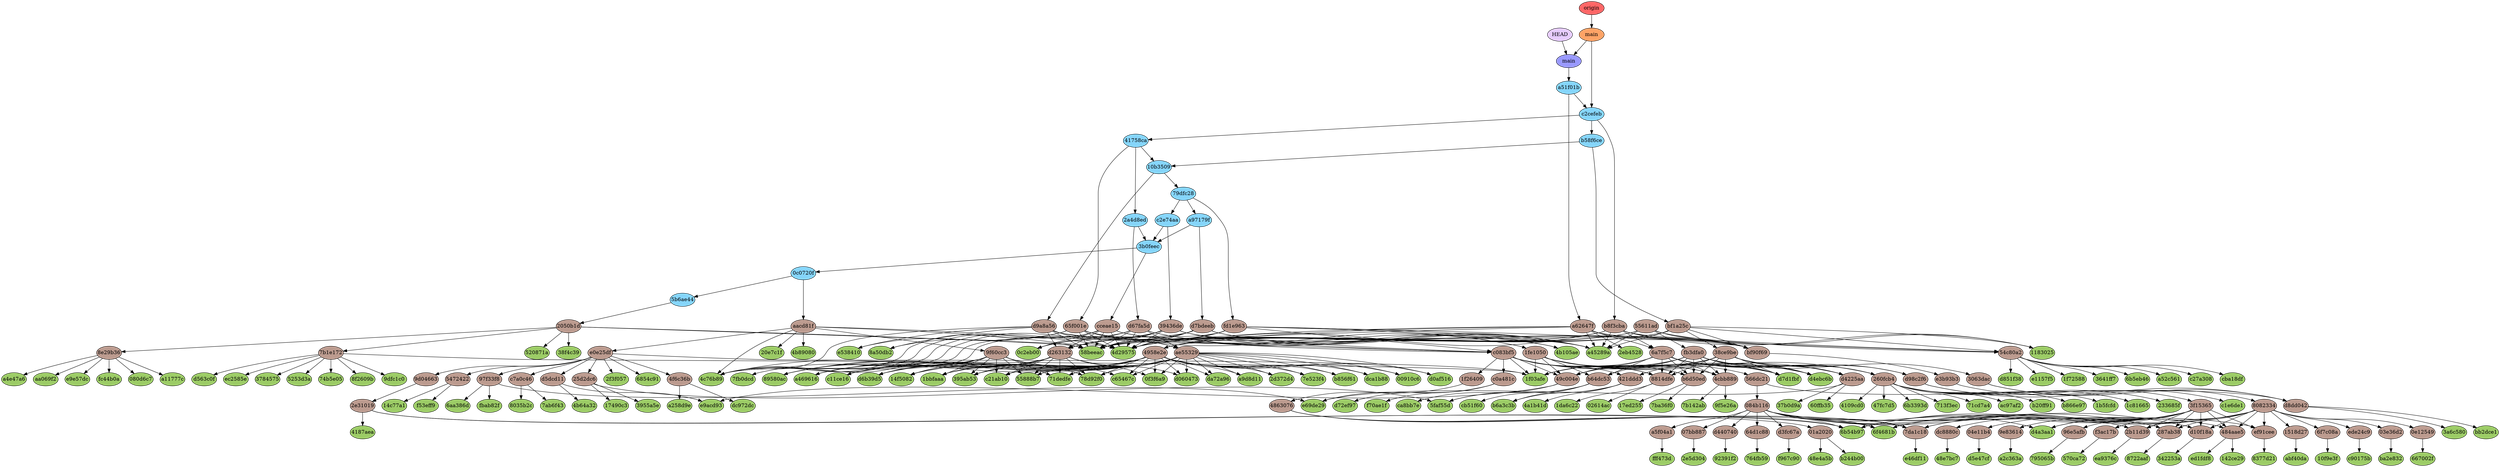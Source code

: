 digraph auto {
	graph [bgcolor=transparent]
	node [fixedsize=true style=filled width=0.95]
	"00910c6115f74d39a8fb7a924c91138035846bd0" [label="00910c6" fillcolor="#9ccc66"]
	"02614acdd1454509854e2456b578bfa3773e67d9" [label="02614ac" fillcolor="#9ccc66"]
	"080d6c77ac21bb2ef88a6992b2b73ad93daaca92" [label="080d6c7" fillcolor="#9ccc66"]
	"0c2eb0046aea459683d7b0792d86d0751c09d13b" [label="0c2eb00" fillcolor="#9ccc66"]
	"0f3f6a924be5cc5fd68ba02f32693663abeba1b4" [label="0f3f6a9" fillcolor="#9ccc66"]
	"10f9e3fac41d4bd0851ccebf08200a6952787e4e" [label="10f9e3f" fillcolor="#9ccc66"]
	"11830256bbacb02ad3425794d1e8015ba0e44225" [label=1183025 fillcolor="#9ccc66"]
	"142ce2909a31122bdf3094545f956928afecad7c" [label="142ce29" fillcolor="#9ccc66"]
	"14c77a1e553c938da107b46a2a82cab30dd4b78d" [label="14c77a1" fillcolor="#9ccc66"]
	"14f508207bb7a7a3e5a04a858d338a184e1dd2ae" [label="14f5082" fillcolor="#9ccc66"]
	"17490c32a8f12ac436f414966790bdb1f0850c4c" [label="17490c3" fillcolor="#9ccc66"]
	"17ed2550b8b8cc7f10c15e9f5b9a433933044f9d" [label="17ed255" fillcolor="#9ccc66"]
	"1b5fcfd1a50b02706e1ca48185a54cce84a28a6b" [label="1b5fcfd" fillcolor="#9ccc66"]
	"1bbfaaa731a395f61e650c1b7eeab8c99f2afa73" [label="1bbfaaa" fillcolor="#9ccc66"]
	"1c816654556d7c67584f3938238e7fe0c6cdfe6f" [label="1c81665" fillcolor="#9ccc66"]
	"1da6c2244141dd24969b7c6b8316a1e3f44b7cad" [label="1da6c22" fillcolor="#9ccc66"]
	"1f03afeece5ac28064fa3c73a29215037465f789" [label="1f03afe" fillcolor="#9ccc66"]
	"1f725883589d6663c5252a76f9fcd660880a1a3d" [label="1f72588" fillcolor="#9ccc66"]
	"20e7c1f3e7ca4458f93e87e555b2122ea8eacf8f" [label="20e7c1f" fillcolor="#9ccc66"]
	"233685f0e0cb0f6b64a30c4a1ebd75ce92741eb5" [label="233685f" fillcolor="#9ccc66"]
	"2d372d469389d71548eaf8cbc1be1214ed034933" [label="2d372d4" fillcolor="#9ccc66"]
	"2e5d304eba2d97a2f317b49f4a90a4e199efd994" [label="2e5d304" fillcolor="#9ccc66"]
	"2eb45283d4fc3cdc818a8e875c10be60baff717b" [label="2eb4528" fillcolor="#9ccc66"]
	"2f3f057067fa4beace47e654b5ccd88e90a8cedd" [label="2f3f057" fillcolor="#9ccc66"]
	"342253a7798c94616363a9d908c8312f64eda7ce" [label="342253a" fillcolor="#9ccc66"]
	"3641ff741a6003f42e2c94a353053a531d4f36af" [label="3641ff7" fillcolor="#9ccc66"]
	"37845757234ccb68531c10cf7a2ffc589c47e342" [label=3784575 fillcolor="#9ccc66"]
	"37b0d9a0f99a2784fe7fe3904b49595ddb8ffaa1" [label="37b0d9a" fillcolor="#9ccc66"]
	"38f4c395cc72e3a7d91c2c677b6e074108fbbc6d" [label="38f4c39" fillcolor="#9ccc66"]
	"3955a5e94bf550b0d141cfa83bb10f32f2a05e15" [label="3955a5e" fillcolor="#9ccc66"]
	"395ab53da108c5c898e4cc29d62717b774fa7c2d" [label="395ab53" fillcolor="#9ccc66"]
	"3a6c580cfe795027c2b80930cd330bfc4d086474" [label="3a6c580" fillcolor="#9ccc66"]
	"4109cd015566cc9037776ad3625ef754f62bca55" [label="4109cd0" fillcolor="#9ccc66"]
	"4187aea9974416545decb47ede007d440694396a" [label="4187aea" fillcolor="#9ccc66"]
	"47fc7d5c6cbf932548c1ea81ec43a6faf4b34012" [label="47fc7d5" fillcolor="#9ccc66"]
	"48e4a5b90330280db587e98d27d3c68a7bc470e8" [label="48e4a5b" fillcolor="#9ccc66"]
	"48e7bc77334957535db98c046939740fad34ed6d" [label="48e7bc7" fillcolor="#9ccc66"]
	"4a1b41d5f423acac410771b4d24d27f957468559" [label="4a1b41d" fillcolor="#9ccc66"]
	"4b105aeeee3c7b1898c668854cfa428372da8a0e" [label="4b105ae" fillcolor="#9ccc66"]
	"4b64a32063d15ee5a83be574a355d20cd20eb295" [label="4b64a32" fillcolor="#9ccc66"]
	"4b890809b58e24e3912700fa05cd67a99f303c38" [label="4b89080" fillcolor="#9ccc66"]
	"4c76b89afa73eb085a1f10d8238406445f000bf6" [label="4c76b89" fillcolor="#9ccc66"]
	"4d29575de80483b005c29bfcac5061cd2f45313e" [label="4d29575" fillcolor="#9ccc66"]
	"520871a0ab11d2c98b4876ce8b8949aed9897334" [label="520871a" fillcolor="#9ccc66"]
	"5253d3ad9e6be6690549cb255f5952337b02401d" [label="5253d3a" fillcolor="#9ccc66"]
	"55888b79edc6bb53efbe2dbd4a14e7daa57da6ac" [label="55888b7" fillcolor="#9ccc66"]
	"570ca72f65eae3c8594cf4a9e3400f619d7c6288" [label="570ca72" fillcolor="#9ccc66"]
	"58beeaccd87e230076cab531b8f418f40b6d1aeb" [label="58beeac" fillcolor="#9ccc66"]
	"5faf55d9e049404ae6b66b7a7c413a3ee81e4817" [label="5faf55d" fillcolor="#9ccc66"]
	"60ffb3558fa9a806d28a51a5aba11df9485a42e2" [label="60ffb35" fillcolor="#9ccc66"]
	"667002fab8f73f02c772c5cdade4e4eb713f3067" [label="667002f" fillcolor="#9ccc66"]
	"6854c9144841b0374819628152c8f9fcdc3f4740" [label="6854c91" fillcolor="#9ccc66"]
	"6aa386dbe33f7d725896b7eb80b2a2c65afe4a8a" [label="6aa386d" fillcolor="#9ccc66"]
	"6b3393dd1e74cea32d5347186f613c0445d3f6a6" [label="6b3393d" fillcolor="#9ccc66"]
	"6b54b971f60722a20143c528851a8fcbe7b9ae5d" [label="6b54b97" fillcolor="#9ccc66"]
	"6b5eb461c0226e10dfb7f2202ea63a0de4415d40" [label="6b5eb46" fillcolor="#9ccc66"]
	"6f4681b930275f49fab50b018c17de3dfe84df6c" [label="6f4681b" fillcolor="#9ccc66"]
	"713f3ec4eae1cdddcae035061e99051d94f0df22" [label="713f3ec" fillcolor="#9ccc66"]
	"71cd7a4fc2117320e1efdc669decfb800f8a66cb" [label="71cd7a4" fillcolor="#9ccc66"]
	"71dedfea3361c603e50ad25c14fa36752a4d2dc6" [label="71dedfe" fillcolor="#9ccc66"]
	"74b5e053450a48a6bdb4d71aad648e7af821975c" [label="74b5e05" fillcolor="#9ccc66"]
	"764fb59e74c293ece15a4f67a861c3faefaba66b" [label="764fb59" fillcolor="#9ccc66"]
	"78d92f0c611ce65d0aa48f1be65872722f04c7cf" [label="78d92f0" fillcolor="#9ccc66"]
	"795065bb47fd05fb9cd6a23dab2edd2d27a883e9" [label="795065b" fillcolor="#9ccc66"]
	"7ab6f4305c93057e91b6b282c556e937927ab4b1" [label="7ab6f43" fillcolor="#9ccc66"]
	"7b142ab1da61174152545fcea2056a998b51e78e" [label="7b142ab" fillcolor="#9ccc66"]
	"7ba36f0120b2eec655dd1af878a32d2a61c104fe" [label="7ba36f0" fillcolor="#9ccc66"]
	"7e523f418bfbec9e82c00c35dbefca3bfa6cd5c3" [label="7e523f4" fillcolor="#9ccc66"]
	"7fb0dcd4ee413650cbfe60f45ddcc34e9496aaa5" [label="7fb0dcd" fillcolor="#9ccc66"]
	"8035b2ceccc14c37d8cf298cc8337705a08e57de" [label="8035b2c" fillcolor="#9ccc66"]
	"8377d21e5c72125f9f60d73d81a2a7a9ced0a3ce" [label="8377d21" fillcolor="#9ccc66"]
	"8722aaff9bae7aaa9bdaa6a3092f0f6c809664e1" [label="8722aaf" fillcolor="#9ccc66"]
	"89580ac215fb91fedc9846bbcfb77934e3304db9" [label="89580ac" fillcolor="#9ccc66"]
	"8a50db2c83a438366c6b922440ff65beb9828770" [label="8a50db2" fillcolor="#9ccc66"]
	"8f2609b7b3e0e3897ab3bcaad13caf6876e48699" [label="8f2609b" fillcolor="#9ccc66"]
	"92391f2251c0c99bb0a4d93885263ed003a0ed74" [label="92391f2" fillcolor="#9ccc66"]
	"9dfc1c058cebbef8b891c5062be6f31033d7d186" [label="9dfc1c0" fillcolor="#9ccc66"]
	"9f5e26ad9686cb46a48e5f1d5c08b37b0320dcb2" [label="9f5e26a" fillcolor="#9ccc66"]
	a11777cc471a4344702741ab1c8a588998b1311a [label=a11777c fillcolor="#9ccc66"]
	a258d9e4a25817394a16287bc4bc97ed50ab62c2 [label=a258d9e fillcolor="#9ccc66"]
	a2c363a65dc3ba041544fd4020f8775be4f42221 [label=a2c363a fillcolor="#9ccc66"]
	a45289a080931390783bd904c9974f41d61f8464 [label=a45289a fillcolor="#9ccc66"]
	a4696165f6b7aa55f5e491153d77b0e532b1e51c [label=a469616 fillcolor="#9ccc66"]
	a4e47a6545bc15971f8f63fba70e4013df88a664 [label=a4e47a6 fillcolor="#9ccc66"]
	a52c561f1f6e1b500d599df25030e4386d2f0078 [label=a52c561 fillcolor="#9ccc66"]
	a9d8d11842310fe232a8a3bb95b393892418ef9e [label=a9d8d11 fillcolor="#9ccc66"]
	aa069f27cbd9d53394428171c3989fd03db73c76 [label=aa069f2 fillcolor="#9ccc66"]
	abf40da9a01536915e935bf884035456193987eb [label=abf40da fillcolor="#9ccc66"]
	ac97af2c85c148dd7f0274c775eb16426c5f7af1 [label=ac97af2 fillcolor="#9ccc66"]
	b20ff9144d5e4a0adc2eb3d1e772865a8bbb0880 [label=b20ff91 fillcolor="#9ccc66"]
	b244b00e295901e8fe78dffe98a967faa824a10a [label=b244b00 fillcolor="#9ccc66"]
	b6a3c3b8df7359e4a6765651fe33efcda06f9858 [label=b6a3c3b fillcolor="#9ccc66"]
	b856f6197b6b164d405a4ba2f824092dc5abf048 [label=b856f61 fillcolor="#9ccc66"]
	b866e97e77bdc4c1c185e940e40c951fce91abb6 [label=b866e97 fillcolor="#9ccc66"]
	ba2e832a5564a91c561bba6e791543c5042ebdbe [label=ba2e832 fillcolor="#9ccc66"]
	bb2dce1fb9de1963cb705a9b375ada15158de49a [label=bb2dce1 fillcolor="#9ccc66"]
	c11ce16991ae82241764e84e7f95b24c4275a7cb [label=c11ce16 fillcolor="#9ccc66"]
	c1e6de122e3bb7311512354c60573300034e9b0d [label=c1e6de1 fillcolor="#9ccc66"]
	c21ab10db32f20368e3eaa6cd770e2100c9bec62 [label=c21ab10 fillcolor="#9ccc66"]
	c27a308dcf57fb48976f03ebb9699c5f9c58f876 [label=c27a308 fillcolor="#9ccc66"]
	c65467cc182648d9708f55fdb5e45d0ea9f226ec [label=c65467c fillcolor="#9ccc66"]
	c90175bca6c2ce107c80af1316284a64d9b9d984 [label=c90175b fillcolor="#9ccc66"]
	ca8bb7eca858cbc11ed687fd942ede4da77c1bae [label=ca8bb7e fillcolor="#9ccc66"]
	cb51f601b6c03610a9de13d9a4155a9f854d5fbd [label=cb51f60 fillcolor="#9ccc66"]
	cba18dfaa10c1f7959b0cb0ba86a58d352ec7a93 [label=cba18df fillcolor="#9ccc66"]
	d060473facf57c828f316fee757b49071b2bcc9f [label=d060473 fillcolor="#9ccc66"]
	d0af516e11945c201d55751f0949e4d549c8feec [label=d0af516 fillcolor="#9ccc66"]
	d4a3aa1ca8ac8e5a63c6a15251753a3ee0fa1b45 [label=d4a3aa1 fillcolor="#9ccc66"]
	d4ebc6ba0763ecd66841f53083795cfd071f8d72 [label=d4ebc6b fillcolor="#9ccc66"]
	d563c0fb10ba0e42724b21286eb546ee4e5734fc [label=d563c0f fillcolor="#9ccc66"]
	d5e47cf523c74cabc8a5e4e02ee85ead10992f4c [label=d5e47cf fillcolor="#9ccc66"]
	d6b39d5186413be64d1e4db7c235b039aa5db0a1 [label=d6b39d5 fillcolor="#9ccc66"]
	d72ef973236790e15fdfec1f09bfa9ce4dfc483c [label=d72ef97 fillcolor="#9ccc66"]
	d7d1fbf8e36b0d5057dc25f079be9407cd931270 [label=d7d1fbf fillcolor="#9ccc66"]
	d851f38348b83c98e0fbbf3487131e21700fdbc7 [label=d851f38 fillcolor="#9ccc66"]
	da72a96e61cdc185f0e4310b5b389aafe702596f [label=da72a96 fillcolor="#9ccc66"]
	dc972dc1155b27cbe4d61c75ef7da4ce38fc8ab8 [label=dc972dc fillcolor="#9ccc66"]
	dca1b8807994d4caf1cc8a6eed9938247cf7ddd6 [label=dca1b88 fillcolor="#9ccc66"]
	e1157f5113aa1a511e4b57eaf4d8e1a11c14eece [label=e1157f5 fillcolor="#9ccc66"]
	e46df1109e4bb6e67d3d5cc6187f5f91ad9b0168 [label=e46df11 fillcolor="#9ccc66"]
	e5384108b4cc58074b23bfdcc7113623aac67404 [label=e538410 fillcolor="#9ccc66"]
	e69de29bb2d1d6434b8b29ae775ad8c2e48c5391 [label=e69de29 fillcolor="#9ccc66"]
	e9acd93c88441a0f3a2285528eec25fc858e3607 [label=e9acd93 fillcolor="#9ccc66"]
	e9e57dc4d41b9b46e05112e9f45b7ea6ac0ba15e [label=e9e57dc fillcolor="#9ccc66"]
	ea9376cc930bed6d1da8a513d4363beacb4cc345 [label=ea9376c fillcolor="#9ccc66"]
	ec2585e8c0bb8188184ed1e0703c4c8f2a8419b0 [label=ec2585e fillcolor="#9ccc66"]
	ed1fdf84b8a75a54f67a71812e02a2c2550ed4d6 [label=ed1fdf8 fillcolor="#9ccc66"]
	f53eff9934abb6beb93e7f6580e4ff20886c8bd4 [label=f53eff9 fillcolor="#9ccc66"]
	f70ae1fdf146c708a102affda15bbea0806cb235 [label=f70ae1f fillcolor="#9ccc66"]
	f967c90a32811c1c5a4da6161d4a0a893d8ce5ba [label=f967c90 fillcolor="#9ccc66"]
	fbab82f4ed539dfc1b906e419bff68fab422278d [label=fbab82f fillcolor="#9ccc66"]
	fc44b0a3796c0e0a64c3d858ca038bd4570465d9 [label=fc44b0a fillcolor="#9ccc66"]
	fff473ddefd8fac86219663e24a3ed2373795d6a [label=fff473d fillcolor="#9ccc66"]
	"01a2020ee470e656485229ce8fbe0bb058161e39" [label="01a2020" fillcolor="#bc9b8f"]
	"01a2020ee470e656485229ce8fbe0bb058161e39" -> b244b00e295901e8fe78dffe98a967faa824a10a
	"01a2020ee470e656485229ce8fbe0bb058161e39" -> "48e4a5b90330280db587e98d27d3c68a7bc470e8"
	"03e36d2ffee67084c2d184d0e9f50d816cc453f6" [label="03e36d2" fillcolor="#bc9b8f"]
	"03e36d2ffee67084c2d184d0e9f50d816cc453f6" -> ba2e832a5564a91c561bba6e791543c5042ebdbe
	"04e11b4c882e42131f14cf2f9a378c015f52c639" [label="04e11b4" fillcolor="#bc9b8f"]
	"04e11b4c882e42131f14cf2f9a378c015f52c639" -> d5e47cf523c74cabc8a5e4e02ee85ead10992f4c
	"07bb887515e734a2ebcbc0190c040cc4d3ba93ff" [label="07bb887" fillcolor="#bc9b8f"]
	"07bb887515e734a2ebcbc0190c040cc4d3ba93ff" -> "2e5d304eba2d97a2f317b49f4a90a4e199efd994"
	"084b116946b267f2cc0f674d3bf0bb0de069b63c" [label="084b116" fillcolor="#bc9b8f"]
	"084b116946b267f2cc0f674d3bf0bb0de069b63c" -> d44074015c0eea47447b6a3f14acbd4675eb9b5e
	"084b116946b267f2cc0f674d3bf0bb0de069b63c" -> "64d1c88cbb82355ef8e6bf97dcae38b99314e450"
	"084b116946b267f2cc0f674d3bf0bb0de069b63c" -> "07bb887515e734a2ebcbc0190c040cc4d3ba93ff"
	"084b116946b267f2cc0f674d3bf0bb0de069b63c" -> d3fc67a17fcd7ee8a6197fc492e488a5946a38a5
	"084b116946b267f2cc0f674d3bf0bb0de069b63c" -> a5f04a177a9ec7e464bbda67aca872ff94009bbe
	"084b116946b267f2cc0f674d3bf0bb0de069b63c" -> "2b11d39a3de94c9704c70258449916aaf6833e42"
	"084b116946b267f2cc0f674d3bf0bb0de069b63c" -> ef91cee925d87e0c6a0da52ead6dc47a59bd4de4
	"084b116946b267f2cc0f674d3bf0bb0de069b63c" -> "7da1c183a3b9d4393673662b5fcd09fabcef3362"
	"084b116946b267f2cc0f674d3bf0bb0de069b63c" -> "287ab383d4433e07feacb181b8cd66c27b16eeed"
	"084b116946b267f2cc0f674d3bf0bb0de069b63c" -> "6b54b971f60722a20143c528851a8fcbe7b9ae5d"
	"084b116946b267f2cc0f674d3bf0bb0de069b63c" -> "6f4681b930275f49fab50b018c17de3dfe84df6c"
	"084b116946b267f2cc0f674d3bf0bb0de069b63c" -> d10f18a509d844d9f9e4a61a45f3bac015fe8bdb
	"084b116946b267f2cc0f674d3bf0bb0de069b63c" -> d4a3aa1ca8ac8e5a63c6a15251753a3ee0fa1b45
	"084b116946b267f2cc0f674d3bf0bb0de069b63c" -> "484aae5a08f7cc46b65a1532c7a93ae9ce55dce4"
	"0e125494507d477c410dc0aca97e1eaf03796ede" [label="0e12549" fillcolor="#bc9b8f"]
	"0e125494507d477c410dc0aca97e1eaf03796ede" -> "667002fab8f73f02c772c5cdade4e4eb713f3067"
	"1518d27b79acd392ee3d908684b206dce1645b5a" [label="1518d27" fillcolor="#bc9b8f"]
	"1518d27b79acd392ee3d908684b206dce1645b5a" -> abf40da9a01536915e935bf884035456193987eb
	"1f26409d9be269fc85df331f767353c998066869" [label="1f26409" fillcolor="#bc9b8f"]
	"1f26409d9be269fc85df331f767353c998066869" -> "4863076bb4c25ba718abb0684720a3f85d47b246"
	"1fe10500bba18979cebd832861d029754956b865" [label="1fe1050" fillcolor="#bc9b8f"]
	"1fe10500bba18979cebd832861d029754956b865" -> d4ebc6ba0763ecd66841f53083795cfd071f8d72
	"1fe10500bba18979cebd832861d029754956b865" -> "1f03afeece5ac28064fa3c73a29215037465f789"
	"1fe10500bba18979cebd832861d029754956b865" -> b64dc530309f58ceae3f4665754979769840bd2e
	"1fe10500bba18979cebd832861d029754956b865" -> "49c004e0f3ebf943d10acd9ed6bdaa26cdb89de4"
	"1fe10500bba18979cebd832861d029754956b865" -> d4225aa17eba35cd72f68749d82c01c01bcc59a2
	"1fe10500bba18979cebd832861d029754956b865" -> d7d1fbf8e36b0d5057dc25f079be9407cd931270
	"1fe10500bba18979cebd832861d029754956b865" -> "566dc212d62d2114574c1abb3dcddc841fe0b647"
	"1fe10500bba18979cebd832861d029754956b865" -> b6d50ed664c275b6a13346076828eba7bce5380b
	"1fe10500bba18979cebd832861d029754956b865" -> "4cbb889f6c99f63c96daa83a72aab7e3ee1b298f"
	"1fe10500bba18979cebd832861d029754956b865" -> "260fcb4cd21674f40792d466cfba198e9513e16b"
	"1fe10500bba18979cebd832861d029754956b865" -> "8814dfe9b4c565e109185875c57de8100c3d96de"
	"2050b1dd1ec86d52b233d6df5474ef0d51f65207" [label="2050b1d" fillcolor="#bc9b8f"]
	"2050b1dd1ec86d52b233d6df5474ef0d51f65207" -> "4d29575de80483b005c29bfcac5061cd2f45313e"
	"2050b1dd1ec86d52b233d6df5474ef0d51f65207" -> "58beeaccd87e230076cab531b8f418f40b6d1aeb"
	"2050b1dd1ec86d52b233d6df5474ef0d51f65207" -> "520871a0ab11d2c98b4876ce8b8949aed9897334"
	"2050b1dd1ec86d52b233d6df5474ef0d51f65207" -> "38f4c395cc72e3a7d91c2c677b6e074108fbbc6d"
	"2050b1dd1ec86d52b233d6df5474ef0d51f65207" -> "8e29b36dea7f04ae8729d8b33ecc05c3c9b0fe46"
	"2050b1dd1ec86d52b233d6df5474ef0d51f65207" -> "7b1e172334cdc980bee9ad6a8a87cf21e0ed18d8"
	"25d2dc6ab937cbc63433fff03af2865e20c62b4e" [label="25d2dc6" fillcolor="#bc9b8f"]
	"25d2dc6ab937cbc63433fff03af2865e20c62b4e" -> "17490c32a8f12ac436f414966790bdb1f0850c4c"
	"25d2dc6ab937cbc63433fff03af2865e20c62b4e" -> "5faf55d9e049404ae6b66b7a7c413a3ee81e4817"
	"25d2dc6ab937cbc63433fff03af2865e20c62b4e" -> "3955a5e94bf550b0d141cfa83bb10f32f2a05e15"
	"260fcb4cd21674f40792d466cfba198e9513e16b" [label="260fcb4" fillcolor="#bc9b8f"]
	"260fcb4cd21674f40792d466cfba198e9513e16b" -> "1b5fcfd1a50b02706e1ca48185a54cce84a28a6b"
	"260fcb4cd21674f40792d466cfba198e9513e16b" -> ac97af2c85c148dd7f0274c775eb16426c5f7af1
	"260fcb4cd21674f40792d466cfba198e9513e16b" -> b20ff9144d5e4a0adc2eb3d1e772865a8bbb0880
	"260fcb4cd21674f40792d466cfba198e9513e16b" -> "713f3ec4eae1cdddcae035061e99051d94f0df22"
	"260fcb4cd21674f40792d466cfba198e9513e16b" -> "4109cd015566cc9037776ad3625ef754f62bca55"
	"260fcb4cd21674f40792d466cfba198e9513e16b" -> b866e97e77bdc4c1c185e940e40c951fce91abb6
	"260fcb4cd21674f40792d466cfba198e9513e16b" -> "71cd7a4fc2117320e1efdc669decfb800f8a66cb"
	"260fcb4cd21674f40792d466cfba198e9513e16b" -> "1c816654556d7c67584f3938238e7fe0c6cdfe6f"
	"260fcb4cd21674f40792d466cfba198e9513e16b" -> "233685f0e0cb0f6b64a30c4a1ebd75ce92741eb5"
	"260fcb4cd21674f40792d466cfba198e9513e16b" -> "6b3393dd1e74cea32d5347186f613c0445d3f6a6"
	"260fcb4cd21674f40792d466cfba198e9513e16b" -> "47fc7d5c6cbf932548c1ea81ec43a6faf4b34012"
	"287ab383d4433e07feacb181b8cd66c27b16eeed" [label="287ab38" fillcolor="#bc9b8f"]
	"287ab383d4433e07feacb181b8cd66c27b16eeed" -> "8722aaff9bae7aaa9bdaa6a3092f0f6c809664e1"
	"2b11d39a3de94c9704c70258449916aaf6833e42" [label="2b11d39" fillcolor="#bc9b8f"]
	"2b11d39a3de94c9704c70258449916aaf6833e42" -> ea9376cc930bed6d1da8a513d4363beacb4cc345
	"2e31019885e47b4deb2668a02affb8c0b84abbbb" [label="2e31019" fillcolor="#bc9b8f"]
	"2e31019885e47b4deb2668a02affb8c0b84abbbb" -> "01a2020ee470e656485229ce8fbe0bb058161e39"
	"2e31019885e47b4deb2668a02affb8c0b84abbbb" -> "6b54b971f60722a20143c528851a8fcbe7b9ae5d"
	"2e31019885e47b4deb2668a02affb8c0b84abbbb" -> "4187aea9974416545decb47ede007d440694396a"
	"3063dacb82a7818f95b9d71a5c4f09e67884f381" [label="3063dac" fillcolor="#bc9b8f"]
	"3063dacb82a7818f95b9d71a5c4f09e67884f381" -> d8dd0426a7044cb6be802373e650992aca70bb31
	"3063dacb82a7818f95b9d71a5c4f09e67884f381" -> "8082334aca015aaec8ff019698a0d0e742ef653c"
	"38ce9be74e339a21efd3672bb702c20f7c43c81f" [label="38ce9be" fillcolor="#bc9b8f"]
	"38ce9be74e339a21efd3672bb702c20f7c43c81f" -> d4ebc6ba0763ecd66841f53083795cfd071f8d72
	"38ce9be74e339a21efd3672bb702c20f7c43c81f" -> "1f03afeece5ac28064fa3c73a29215037465f789"
	"38ce9be74e339a21efd3672bb702c20f7c43c81f" -> "421ddd37bddc6ae84ebef90e8d80b6391b149346"
	"38ce9be74e339a21efd3672bb702c20f7c43c81f" -> "49c004e0f3ebf943d10acd9ed6bdaa26cdb89de4"
	"38ce9be74e339a21efd3672bb702c20f7c43c81f" -> d4225aa17eba35cd72f68749d82c01c01bcc59a2
	"38ce9be74e339a21efd3672bb702c20f7c43c81f" -> d7d1fbf8e36b0d5057dc25f079be9407cd931270
	"38ce9be74e339a21efd3672bb702c20f7c43c81f" -> d98c2f6dabddee6cf6a18f0a3aade923c35d68e2
	"38ce9be74e339a21efd3672bb702c20f7c43c81f" -> b6d50ed664c275b6a13346076828eba7bce5380b
	"38ce9be74e339a21efd3672bb702c20f7c43c81f" -> "4cbb889f6c99f63c96daa83a72aab7e3ee1b298f"
	"38ce9be74e339a21efd3672bb702c20f7c43c81f" -> "260fcb4cd21674f40792d466cfba198e9513e16b"
	"38ce9be74e339a21efd3672bb702c20f7c43c81f" -> "8814dfe9b4c565e109185875c57de8100c3d96de"
	"39436deb8804c446aaa9a017190d3f895d6fea18" [label="39436de" fillcolor="#bc9b8f"]
	"39436deb8804c446aaa9a017190d3f895d6fea18" -> bf90f69ca735f3bee38585bb3f50f9364648bf71
	"39436deb8804c446aaa9a017190d3f895d6fea18" -> "4d29575de80483b005c29bfcac5061cd2f45313e"
	"39436deb8804c446aaa9a017190d3f895d6fea18" -> "58beeaccd87e230076cab531b8f418f40b6d1aeb"
	"39436deb8804c446aaa9a017190d3f895d6fea18" -> "4c76b89afa73eb085a1f10d8238406445f000bf6"
	"39436deb8804c446aaa9a017190d3f895d6fea18" -> "0c2eb0046aea459683d7b0792d86d0751c09d13b"
	"39436deb8804c446aaa9a017190d3f895d6fea18" -> a45289a080931390783bd904c9974f41d61f8464
	"39436deb8804c446aaa9a017190d3f895d6fea18" -> d2631329a992170c56c397bd72cffe88b170ed3a
	"39436deb8804c446aaa9a017190d3f895d6fea18" -> c083bf5f6345787895cb3c182e9cbb6646e190a8
	"3f153650cf7ffe332d501955b9dfbbbae11cb991" [label="3f15365" fillcolor="#bc9b8f"]
	"3f153650cf7ffe332d501955b9dfbbbae11cb991" -> "9e83614a1b51b88e0ba1c1415ee748d6e899cc60"
	"3f153650cf7ffe332d501955b9dfbbbae11cb991" -> "96e5afbea903cc688148f43c3920dadd66e4e8cd"
	"3f153650cf7ffe332d501955b9dfbbbae11cb991" -> "04e11b4c882e42131f14cf2f9a378c015f52c639"
	"3f153650cf7ffe332d501955b9dfbbbae11cb991" -> f3ac17b05a82b0430baacbe66934c7aeebdca54a
	"3f153650cf7ffe332d501955b9dfbbbae11cb991" -> dc8880cf606f90e2151534dff3948b7ff642eaef
	"3f153650cf7ffe332d501955b9dfbbbae11cb991" -> "2b11d39a3de94c9704c70258449916aaf6833e42"
	"3f153650cf7ffe332d501955b9dfbbbae11cb991" -> ef91cee925d87e0c6a0da52ead6dc47a59bd4de4
	"3f153650cf7ffe332d501955b9dfbbbae11cb991" -> "7da1c183a3b9d4393673662b5fcd09fabcef3362"
	"3f153650cf7ffe332d501955b9dfbbbae11cb991" -> "287ab383d4433e07feacb181b8cd66c27b16eeed"
	"3f153650cf7ffe332d501955b9dfbbbae11cb991" -> "6b54b971f60722a20143c528851a8fcbe7b9ae5d"
	"3f153650cf7ffe332d501955b9dfbbbae11cb991" -> "6f4681b930275f49fab50b018c17de3dfe84df6c"
	"3f153650cf7ffe332d501955b9dfbbbae11cb991" -> d10f18a509d844d9f9e4a61a45f3bac015fe8bdb
	"3f153650cf7ffe332d501955b9dfbbbae11cb991" -> d4a3aa1ca8ac8e5a63c6a15251753a3ee0fa1b45
	"3f153650cf7ffe332d501955b9dfbbbae11cb991" -> "484aae5a08f7cc46b65a1532c7a93ae9ce55dce4"
	"421ddd37bddc6ae84ebef90e8d80b6391b149346" [label="421ddd3" fillcolor="#bc9b8f"]
	"421ddd37bddc6ae84ebef90e8d80b6391b149346" -> "4a1b41d5f423acac410771b4d24d27f957468559"
	"421ddd37bddc6ae84ebef90e8d80b6391b149346" -> "5faf55d9e049404ae6b66b7a7c413a3ee81e4817"
	"421ddd37bddc6ae84ebef90e8d80b6391b149346" -> b6a3c3b8df7359e4a6765651fe33efcda06f9858
	"484aae5a08f7cc46b65a1532c7a93ae9ce55dce4" [label="484aae5" fillcolor="#bc9b8f"]
	"484aae5a08f7cc46b65a1532c7a93ae9ce55dce4" -> "142ce2909a31122bdf3094545f956928afecad7c"
	"484aae5a08f7cc46b65a1532c7a93ae9ce55dce4" -> ed1fdf84b8a75a54f67a71812e02a2c2550ed4d6
	"4863076bb4c25ba718abb0684720a3f85d47b246" [label=4863076 fillcolor="#bc9b8f"]
	"4863076bb4c25ba718abb0684720a3f85d47b246" -> "7da1c183a3b9d4393673662b5fcd09fabcef3362"
	"4863076bb4c25ba718abb0684720a3f85d47b246" -> "6b54b971f60722a20143c528851a8fcbe7b9ae5d"
	"4863076bb4c25ba718abb0684720a3f85d47b246" -> "6f4681b930275f49fab50b018c17de3dfe84df6c"
	"4958e2e280341bce85eaca9ab237e15b8efa404d" [label="4958e2e" fillcolor="#bc9b8f"]
	"4958e2e280341bce85eaca9ab237e15b8efa404d" -> c21ab10db32f20368e3eaa6cd770e2100c9bec62
	"4958e2e280341bce85eaca9ab237e15b8efa404d" -> "395ab53da108c5c898e4cc29d62717b774fa7c2d"
	"4958e2e280341bce85eaca9ab237e15b8efa404d" -> "14f508207bb7a7a3e5a04a858d338a184e1dd2ae"
	"4958e2e280341bce85eaca9ab237e15b8efa404d" -> "00910c6115f74d39a8fb7a924c91138035846bd0"
	"4958e2e280341bce85eaca9ab237e15b8efa404d" -> "0f3f6a924be5cc5fd68ba02f32693663abeba1b4"
	"4958e2e280341bce85eaca9ab237e15b8efa404d" -> c65467cc182648d9708f55fdb5e45d0ea9f226ec
	"4958e2e280341bce85eaca9ab237e15b8efa404d" -> "78d92f0c611ce65d0aa48f1be65872722f04c7cf"
	"4958e2e280341bce85eaca9ab237e15b8efa404d" -> "4c76b89afa73eb085a1f10d8238406445f000bf6"
	"4958e2e280341bce85eaca9ab237e15b8efa404d" -> d6b39d5186413be64d1e4db7c235b039aa5db0a1
	"4958e2e280341bce85eaca9ab237e15b8efa404d" -> a9d8d11842310fe232a8a3bb95b393892418ef9e
	"4958e2e280341bce85eaca9ab237e15b8efa404d" -> "1bbfaaa731a395f61e650c1b7eeab8c99f2afa73"
	"4958e2e280341bce85eaca9ab237e15b8efa404d" -> a4696165f6b7aa55f5e491153d77b0e532b1e51c
	"4958e2e280341bce85eaca9ab237e15b8efa404d" -> "7e523f418bfbec9e82c00c35dbefca3bfa6cd5c3"
	"4958e2e280341bce85eaca9ab237e15b8efa404d" -> d060473facf57c828f316fee757b49071b2bcc9f
	"4958e2e280341bce85eaca9ab237e15b8efa404d" -> "71dedfea3361c603e50ad25c14fa36752a4d2dc6"
	"4958e2e280341bce85eaca9ab237e15b8efa404d" -> "89580ac215fb91fedc9846bbcfb77934e3304db9"
	"4958e2e280341bce85eaca9ab237e15b8efa404d" -> da72a96e61cdc185f0e4310b5b389aafe702596f
	"4958e2e280341bce85eaca9ab237e15b8efa404d" -> "2d372d469389d71548eaf8cbc1be1214ed034933"
	"4958e2e280341bce85eaca9ab237e15b8efa404d" -> dca1b8807994d4caf1cc8a6eed9938247cf7ddd6
	"4958e2e280341bce85eaca9ab237e15b8efa404d" -> d0af516e11945c201d55751f0949e4d549c8feec
	"4958e2e280341bce85eaca9ab237e15b8efa404d" -> "55888b79edc6bb53efbe2dbd4a14e7daa57da6ac"
	"4958e2e280341bce85eaca9ab237e15b8efa404d" -> c11ce16991ae82241764e84e7f95b24c4275a7cb
	"4958e2e280341bce85eaca9ab237e15b8efa404d" -> b856f6197b6b164d405a4ba2f824092dc5abf048
	"49c004e0f3ebf943d10acd9ed6bdaa26cdb89de4" [label="49c004e" fillcolor="#bc9b8f"]
	"49c004e0f3ebf943d10acd9ed6bdaa26cdb89de4" -> ca8bb7eca858cbc11ed687fd942ede4da77c1bae
	"49c004e0f3ebf943d10acd9ed6bdaa26cdb89de4" -> e9acd93c88441a0f3a2285528eec25fc858e3607
	"4cbb889f6c99f63c96daa83a72aab7e3ee1b298f" [label="4cbb889" fillcolor="#bc9b8f"]
	"4cbb889f6c99f63c96daa83a72aab7e3ee1b298f" -> "7b142ab1da61174152545fcea2056a998b51e78e"
	"4cbb889f6c99f63c96daa83a72aab7e3ee1b298f" -> "9f5e26ad9686cb46a48e5f1d5c08b37b0320dcb2"
	"4f6c36b4bb9ae32e8e684719ac30bb165452b235" [label="4f6c36b" fillcolor="#bc9b8f"]
	"4f6c36b4bb9ae32e8e684719ac30bb165452b235" -> a258d9e4a25817394a16287bc4bc97ed50ab62c2
	"4f6c36b4bb9ae32e8e684719ac30bb165452b235" -> dc972dc1155b27cbe4d61c75ef7da4ce38fc8ab8
	"547242206d496dc3daaf5f3e3650e39ad65938ce" [label=5472422 fillcolor="#bc9b8f"]
	"547242206d496dc3daaf5f3e3650e39ad65938ce" -> f53eff9934abb6beb93e7f6580e4ff20886c8bd4
	"547242206d496dc3daaf5f3e3650e39ad65938ce" -> "14c77a1e553c938da107b46a2a82cab30dd4b78d"
	"54c80a213800fd7be0728fbc1e82c01c13f38306" [label="54c80a2" fillcolor="#bc9b8f"]
	"54c80a213800fd7be0728fbc1e82c01c13f38306" -> "3641ff741a6003f42e2c94a353053a531d4f36af"
	"54c80a213800fd7be0728fbc1e82c01c13f38306" -> cba18dfaa10c1f7959b0cb0ba86a58d352ec7a93
	"54c80a213800fd7be0728fbc1e82c01c13f38306" -> "6b5eb461c0226e10dfb7f2202ea63a0de4415d40"
	"54c80a213800fd7be0728fbc1e82c01c13f38306" -> e1157f5113aa1a511e4b57eaf4d8e1a11c14eece
	"54c80a213800fd7be0728fbc1e82c01c13f38306" -> a52c561f1f6e1b500d599df25030e4386d2f0078
	"54c80a213800fd7be0728fbc1e82c01c13f38306" -> c27a308dcf57fb48976f03ebb9699c5f9c58f876
	"54c80a213800fd7be0728fbc1e82c01c13f38306" -> d851f38348b83c98e0fbbf3487131e21700fdbc7
	"54c80a213800fd7be0728fbc1e82c01c13f38306" -> "1f725883589d6663c5252a76f9fcd660880a1a3d"
	"55611adaf10aeeddcc148dc773eea2b50fbfa479" [label="55611ad" fillcolor="#bc9b8f"]
	"55611adaf10aeeddcc148dc773eea2b50fbfa479" -> "54c80a213800fd7be0728fbc1e82c01c13f38306"
	"55611adaf10aeeddcc148dc773eea2b50fbfa479" -> bf90f69ca735f3bee38585bb3f50f9364648bf71
	"55611adaf10aeeddcc148dc773eea2b50fbfa479" -> "4d29575de80483b005c29bfcac5061cd2f45313e"
	"55611adaf10aeeddcc148dc773eea2b50fbfa479" -> "58beeaccd87e230076cab531b8f418f40b6d1aeb"
	"55611adaf10aeeddcc148dc773eea2b50fbfa479" -> "11830256bbacb02ad3425794d1e8015ba0e44225"
	"55611adaf10aeeddcc148dc773eea2b50fbfa479" -> a45289a080931390783bd904c9974f41d61f8464
	"55611adaf10aeeddcc148dc773eea2b50fbfa479" -> "4958e2e280341bce85eaca9ab237e15b8efa404d"
	"55611adaf10aeeddcc148dc773eea2b50fbfa479" -> fb3dfa0b750e3370f606f698567d1a9dfc287915
	"566dc212d62d2114574c1abb3dcddc841fe0b647" [label="566dc21" fillcolor="#bc9b8f"]
	"566dc212d62d2114574c1abb3dcddc841fe0b647" -> d8dd0426a7044cb6be802373e650992aca70bb31
	"566dc212d62d2114574c1abb3dcddc841fe0b647" -> "084b116946b267f2cc0f674d3bf0bb0de069b63c"
	"64d1c88cbb82355ef8e6bf97dcae38b99314e450" [label="64d1c88" fillcolor="#bc9b8f"]
	"64d1c88cbb82355ef8e6bf97dcae38b99314e450" -> "764fb59e74c293ece15a4f67a861c3faefaba66b"
	"65f001e75ba2aa221e81beaee78dab6cbe471e0b" [label="65f001e" fillcolor="#bc9b8f"]
	"65f001e75ba2aa221e81beaee78dab6cbe471e0b" -> bf90f69ca735f3bee38585bb3f50f9364648bf71
	"65f001e75ba2aa221e81beaee78dab6cbe471e0b" -> "4d29575de80483b005c29bfcac5061cd2f45313e"
	"65f001e75ba2aa221e81beaee78dab6cbe471e0b" -> "58beeaccd87e230076cab531b8f418f40b6d1aeb"
	"65f001e75ba2aa221e81beaee78dab6cbe471e0b" -> "4c76b89afa73eb085a1f10d8238406445f000bf6"
	"65f001e75ba2aa221e81beaee78dab6cbe471e0b" -> e5384108b4cc58074b23bfdcc7113623aac67404
	"65f001e75ba2aa221e81beaee78dab6cbe471e0b" -> "8a50db2c83a438366c6b922440ff65beb9828770"
	"65f001e75ba2aa221e81beaee78dab6cbe471e0b" -> ae5532953743425e4c8142e86469662f1b7b0cc3
	"65f001e75ba2aa221e81beaee78dab6cbe471e0b" -> "1fe10500bba18979cebd832861d029754956b865"
	"6a7f5c7e71a284b8e87789a1406c529db96fdfa8" [label="6a7f5c7" fillcolor="#bc9b8f"]
	"6a7f5c7e71a284b8e87789a1406c529db96fdfa8" -> d4ebc6ba0763ecd66841f53083795cfd071f8d72
	"6a7f5c7e71a284b8e87789a1406c529db96fdfa8" -> "1f03afeece5ac28064fa3c73a29215037465f789"
	"6a7f5c7e71a284b8e87789a1406c529db96fdfa8" -> b64dc530309f58ceae3f4665754979769840bd2e
	"6a7f5c7e71a284b8e87789a1406c529db96fdfa8" -> "49c004e0f3ebf943d10acd9ed6bdaa26cdb89de4"
	"6a7f5c7e71a284b8e87789a1406c529db96fdfa8" -> d4225aa17eba35cd72f68749d82c01c01bcc59a2
	"6a7f5c7e71a284b8e87789a1406c529db96fdfa8" -> d7d1fbf8e36b0d5057dc25f079be9407cd931270
	"6a7f5c7e71a284b8e87789a1406c529db96fdfa8" -> d98c2f6dabddee6cf6a18f0a3aade923c35d68e2
	"6a7f5c7e71a284b8e87789a1406c529db96fdfa8" -> b6d50ed664c275b6a13346076828eba7bce5380b
	"6a7f5c7e71a284b8e87789a1406c529db96fdfa8" -> "4cbb889f6c99f63c96daa83a72aab7e3ee1b298f"
	"6a7f5c7e71a284b8e87789a1406c529db96fdfa8" -> "260fcb4cd21674f40792d466cfba198e9513e16b"
	"6a7f5c7e71a284b8e87789a1406c529db96fdfa8" -> "8814dfe9b4c565e109185875c57de8100c3d96de"
	"6f7c08a176c472e9d3d1a217cbfcc904c14915a5" [label="6f7c08a" fillcolor="#bc9b8f"]
	"6f7c08a176c472e9d3d1a217cbfcc904c14915a5" -> "10f9e3fac41d4bd0851ccebf08200a6952787e4e"
	"7b1e172334cdc980bee9ad6a8a87cf21e0ed18d8" [label="7b1e172" fillcolor="#bc9b8f"]
	"7b1e172334cdc980bee9ad6a8a87cf21e0ed18d8" -> "74b5e053450a48a6bdb4d71aad648e7af821975c"
	"7b1e172334cdc980bee9ad6a8a87cf21e0ed18d8" -> "37845757234ccb68531c10cf7a2ffc589c47e342"
	"7b1e172334cdc980bee9ad6a8a87cf21e0ed18d8" -> "1f03afeece5ac28064fa3c73a29215037465f789"
	"7b1e172334cdc980bee9ad6a8a87cf21e0ed18d8" -> ec2585e8c0bb8188184ed1e0703c4c8f2a8419b0
	"7b1e172334cdc980bee9ad6a8a87cf21e0ed18d8" -> d563c0fb10ba0e42724b21286eb546ee4e5734fc
	"7b1e172334cdc980bee9ad6a8a87cf21e0ed18d8" -> "9dfc1c058cebbef8b891c5062be6f31033d7d186"
	"7b1e172334cdc980bee9ad6a8a87cf21e0ed18d8" -> "5253d3ad9e6be6690549cb255f5952337b02401d"
	"7b1e172334cdc980bee9ad6a8a87cf21e0ed18d8" -> "8f2609b7b3e0e3897ab3bcaad13caf6876e48699"
	"7da1c183a3b9d4393673662b5fcd09fabcef3362" [label="7da1c18" fillcolor="#bc9b8f"]
	"7da1c183a3b9d4393673662b5fcd09fabcef3362" -> e46df1109e4bb6e67d3d5cc6187f5f91ad9b0168
	"8082334aca015aaec8ff019698a0d0e742ef653c" [label=8082334 fillcolor="#bc9b8f"]
	"8082334aca015aaec8ff019698a0d0e742ef653c" -> "0e125494507d477c410dc0aca97e1eaf03796ede"
	"8082334aca015aaec8ff019698a0d0e742ef653c" -> ede24c9670a419f31b29acc52e66c38b64a6b3e8
	"8082334aca015aaec8ff019698a0d0e742ef653c" -> "6f7c08a176c472e9d3d1a217cbfcc904c14915a5"
	"8082334aca015aaec8ff019698a0d0e742ef653c" -> "1518d27b79acd392ee3d908684b206dce1645b5a"
	"8082334aca015aaec8ff019698a0d0e742ef653c" -> "03e36d2ffee67084c2d184d0e9f50d816cc453f6"
	"8082334aca015aaec8ff019698a0d0e742ef653c" -> "2b11d39a3de94c9704c70258449916aaf6833e42"
	"8082334aca015aaec8ff019698a0d0e742ef653c" -> ef91cee925d87e0c6a0da52ead6dc47a59bd4de4
	"8082334aca015aaec8ff019698a0d0e742ef653c" -> "7da1c183a3b9d4393673662b5fcd09fabcef3362"
	"8082334aca015aaec8ff019698a0d0e742ef653c" -> "287ab383d4433e07feacb181b8cd66c27b16eeed"
	"8082334aca015aaec8ff019698a0d0e742ef653c" -> "6b54b971f60722a20143c528851a8fcbe7b9ae5d"
	"8082334aca015aaec8ff019698a0d0e742ef653c" -> "6f4681b930275f49fab50b018c17de3dfe84df6c"
	"8082334aca015aaec8ff019698a0d0e742ef653c" -> d10f18a509d844d9f9e4a61a45f3bac015fe8bdb
	"8082334aca015aaec8ff019698a0d0e742ef653c" -> d4a3aa1ca8ac8e5a63c6a15251753a3ee0fa1b45
	"8082334aca015aaec8ff019698a0d0e742ef653c" -> "484aae5a08f7cc46b65a1532c7a93ae9ce55dce4"
	"8814dfe9b4c565e109185875c57de8100c3d96de" [label="8814dfe" fillcolor="#bc9b8f"]
	"8814dfe9b4c565e109185875c57de8100c3d96de" -> "02614acdd1454509854e2456b578bfa3773e67d9"
	"8814dfe9b4c565e109185875c57de8100c3d96de" -> "1da6c2244141dd24969b7c6b8316a1e3f44b7cad"
	"8e29b36dea7f04ae8729d8b33ecc05c3c9b0fe46" [label="8e29b36" fillcolor="#bc9b8f"]
	"8e29b36dea7f04ae8729d8b33ecc05c3c9b0fe46" -> a11777cc471a4344702741ab1c8a588998b1311a
	"8e29b36dea7f04ae8729d8b33ecc05c3c9b0fe46" -> aa069f27cbd9d53394428171c3989fd03db73c76
	"8e29b36dea7f04ae8729d8b33ecc05c3c9b0fe46" -> fc44b0a3796c0e0a64c3d858ca038bd4570465d9
	"8e29b36dea7f04ae8729d8b33ecc05c3c9b0fe46" -> a4e47a6545bc15971f8f63fba70e4013df88a664
	"8e29b36dea7f04ae8729d8b33ecc05c3c9b0fe46" -> "080d6c77ac21bb2ef88a6992b2b73ad93daaca92"
	"8e29b36dea7f04ae8729d8b33ecc05c3c9b0fe46" -> e9e57dc4d41b9b46e05112e9f45b7ea6ac0ba15e
	"96e5afbea903cc688148f43c3920dadd66e4e8cd" [label="96e5afb" fillcolor="#bc9b8f"]
	"96e5afbea903cc688148f43c3920dadd66e4e8cd" -> "795065bb47fd05fb9cd6a23dab2edd2d27a883e9"
	"97f33f85835df405cee6623fe7a8667dcb82f372" [label="97f33f8" fillcolor="#bc9b8f"]
	"97f33f85835df405cee6623fe7a8667dcb82f372" -> fbab82f4ed539dfc1b906e419bff68fab422278d
	"97f33f85835df405cee6623fe7a8667dcb82f372" -> e69de29bb2d1d6434b8b29ae775ad8c2e48c5391
	"97f33f85835df405cee6623fe7a8667dcb82f372" -> "6aa386dbe33f7d725896b7eb80b2a2c65afe4a8a"
	"9d046633a7b3097f678db7e179eac4bd66d9d5f6" [label="9d04663" fillcolor="#bc9b8f"]
	"9d046633a7b3097f678db7e179eac4bd66d9d5f6" -> "2e31019885e47b4deb2668a02affb8c0b84abbbb"
	"9e83614a1b51b88e0ba1c1415ee748d6e899cc60" [label="9e83614" fillcolor="#bc9b8f"]
	"9e83614a1b51b88e0ba1c1415ee748d6e899cc60" -> a2c363a65dc3ba041544fd4020f8775be4f42221
	"9f60cc3bad72851221f4f90dcb1f17868eea8d4a" [label="9f60cc3" fillcolor="#bc9b8f"]
	"9f60cc3bad72851221f4f90dcb1f17868eea8d4a" -> c21ab10db32f20368e3eaa6cd770e2100c9bec62
	"9f60cc3bad72851221f4f90dcb1f17868eea8d4a" -> "395ab53da108c5c898e4cc29d62717b774fa7c2d"
	"9f60cc3bad72851221f4f90dcb1f17868eea8d4a" -> "14f508207bb7a7a3e5a04a858d338a184e1dd2ae"
	"9f60cc3bad72851221f4f90dcb1f17868eea8d4a" -> c65467cc182648d9708f55fdb5e45d0ea9f226ec
	"9f60cc3bad72851221f4f90dcb1f17868eea8d4a" -> "78d92f0c611ce65d0aa48f1be65872722f04c7cf"
	"9f60cc3bad72851221f4f90dcb1f17868eea8d4a" -> d6b39d5186413be64d1e4db7c235b039aa5db0a1
	"9f60cc3bad72851221f4f90dcb1f17868eea8d4a" -> "1bbfaaa731a395f61e650c1b7eeab8c99f2afa73"
	"9f60cc3bad72851221f4f90dcb1f17868eea8d4a" -> a4696165f6b7aa55f5e491153d77b0e532b1e51c
	"9f60cc3bad72851221f4f90dcb1f17868eea8d4a" -> "7fb0dcd4ee413650cbfe60f45ddcc34e9496aaa5"
	"9f60cc3bad72851221f4f90dcb1f17868eea8d4a" -> "71dedfea3361c603e50ad25c14fa36752a4d2dc6"
	"9f60cc3bad72851221f4f90dcb1f17868eea8d4a" -> "89580ac215fb91fedc9846bbcfb77934e3304db9"
	"9f60cc3bad72851221f4f90dcb1f17868eea8d4a" -> "55888b79edc6bb53efbe2dbd4a14e7daa57da6ac"
	"9f60cc3bad72851221f4f90dcb1f17868eea8d4a" -> c11ce16991ae82241764e84e7f95b24c4275a7cb
	a5f04a177a9ec7e464bbda67aca872ff94009bbe [label=a5f04a1 fillcolor="#bc9b8f"]
	a5f04a177a9ec7e464bbda67aca872ff94009bbe -> fff473ddefd8fac86219663e24a3ed2373795d6a
	a62647f4c2433fc7e4d95817c9ee041d43f49929 [label=a62647f fillcolor="#bc9b8f"]
	a62647f4c2433fc7e4d95817c9ee041d43f49929 -> "54c80a213800fd7be0728fbc1e82c01c13f38306"
	a62647f4c2433fc7e4d95817c9ee041d43f49929 -> bf90f69ca735f3bee38585bb3f50f9364648bf71
	a62647f4c2433fc7e4d95817c9ee041d43f49929 -> "4d29575de80483b005c29bfcac5061cd2f45313e"
	a62647f4c2433fc7e4d95817c9ee041d43f49929 -> "58beeaccd87e230076cab531b8f418f40b6d1aeb"
	a62647f4c2433fc7e4d95817c9ee041d43f49929 -> "2eb45283d4fc3cdc818a8e875c10be60baff717b"
	a62647f4c2433fc7e4d95817c9ee041d43f49929 -> a45289a080931390783bd904c9974f41d61f8464
	a62647f4c2433fc7e4d95817c9ee041d43f49929 -> "4958e2e280341bce85eaca9ab237e15b8efa404d"
	a62647f4c2433fc7e4d95817c9ee041d43f49929 -> "6a7f5c7e71a284b8e87789a1406c529db96fdfa8"
	aacd81ff4a23979c4c21ff139d6936f5db69e952 [label=aacd81f fillcolor="#bc9b8f"]
	aacd81ff4a23979c4c21ff139d6936f5db69e952 -> "4d29575de80483b005c29bfcac5061cd2f45313e"
	aacd81ff4a23979c4c21ff139d6936f5db69e952 -> "58beeaccd87e230076cab531b8f418f40b6d1aeb"
	aacd81ff4a23979c4c21ff139d6936f5db69e952 -> "4c76b89afa73eb085a1f10d8238406445f000bf6"
	aacd81ff4a23979c4c21ff139d6936f5db69e952 -> "4b890809b58e24e3912700fa05cd67a99f303c38"
	aacd81ff4a23979c4c21ff139d6936f5db69e952 -> "20e7c1f3e7ca4458f93e87e555b2122ea8eacf8f"
	aacd81ff4a23979c4c21ff139d6936f5db69e952 -> "9f60cc3bad72851221f4f90dcb1f17868eea8d4a"
	aacd81ff4a23979c4c21ff139d6936f5db69e952 -> e0e25dfeed8fbc1b5d9acc38c434fa06627562c0
	ae5532953743425e4c8142e86469662f1b7b0cc3 [label=ae55329 fillcolor="#bc9b8f"]
	ae5532953743425e4c8142e86469662f1b7b0cc3 -> c21ab10db32f20368e3eaa6cd770e2100c9bec62
	ae5532953743425e4c8142e86469662f1b7b0cc3 -> "395ab53da108c5c898e4cc29d62717b774fa7c2d"
	ae5532953743425e4c8142e86469662f1b7b0cc3 -> "14f508207bb7a7a3e5a04a858d338a184e1dd2ae"
	ae5532953743425e4c8142e86469662f1b7b0cc3 -> "00910c6115f74d39a8fb7a924c91138035846bd0"
	ae5532953743425e4c8142e86469662f1b7b0cc3 -> "0f3f6a924be5cc5fd68ba02f32693663abeba1b4"
	ae5532953743425e4c8142e86469662f1b7b0cc3 -> c65467cc182648d9708f55fdb5e45d0ea9f226ec
	ae5532953743425e4c8142e86469662f1b7b0cc3 -> "78d92f0c611ce65d0aa48f1be65872722f04c7cf"
	ae5532953743425e4c8142e86469662f1b7b0cc3 -> d6b39d5186413be64d1e4db7c235b039aa5db0a1
	ae5532953743425e4c8142e86469662f1b7b0cc3 -> a9d8d11842310fe232a8a3bb95b393892418ef9e
	ae5532953743425e4c8142e86469662f1b7b0cc3 -> "1bbfaaa731a395f61e650c1b7eeab8c99f2afa73"
	ae5532953743425e4c8142e86469662f1b7b0cc3 -> a4696165f6b7aa55f5e491153d77b0e532b1e51c
	ae5532953743425e4c8142e86469662f1b7b0cc3 -> "7e523f418bfbec9e82c00c35dbefca3bfa6cd5c3"
	ae5532953743425e4c8142e86469662f1b7b0cc3 -> d060473facf57c828f316fee757b49071b2bcc9f
	ae5532953743425e4c8142e86469662f1b7b0cc3 -> "71dedfea3361c603e50ad25c14fa36752a4d2dc6"
	ae5532953743425e4c8142e86469662f1b7b0cc3 -> "89580ac215fb91fedc9846bbcfb77934e3304db9"
	ae5532953743425e4c8142e86469662f1b7b0cc3 -> da72a96e61cdc185f0e4310b5b389aafe702596f
	ae5532953743425e4c8142e86469662f1b7b0cc3 -> "2d372d469389d71548eaf8cbc1be1214ed034933"
	ae5532953743425e4c8142e86469662f1b7b0cc3 -> dca1b8807994d4caf1cc8a6eed9938247cf7ddd6
	ae5532953743425e4c8142e86469662f1b7b0cc3 -> d0af516e11945c201d55751f0949e4d549c8feec
	ae5532953743425e4c8142e86469662f1b7b0cc3 -> "55888b79edc6bb53efbe2dbd4a14e7daa57da6ac"
	ae5532953743425e4c8142e86469662f1b7b0cc3 -> c11ce16991ae82241764e84e7f95b24c4275a7cb
	ae5532953743425e4c8142e86469662f1b7b0cc3 -> b856f6197b6b164d405a4ba2f824092dc5abf048
	b64dc530309f58ceae3f4665754979769840bd2e [label=b64dc53 fillcolor="#bc9b8f"]
	b64dc530309f58ceae3f4665754979769840bd2e -> cb51f601b6c03610a9de13d9a4155a9f854d5fbd
	b64dc530309f58ceae3f4665754979769840bd2e -> "5faf55d9e049404ae6b66b7a7c413a3ee81e4817"
	b64dc530309f58ceae3f4665754979769840bd2e -> b6a3c3b8df7359e4a6765651fe33efcda06f9858
	b6d50ed664c275b6a13346076828eba7bce5380b [label=b6d50ed fillcolor="#bc9b8f"]
	b6d50ed664c275b6a13346076828eba7bce5380b -> "7ba36f0120b2eec655dd1af878a32d2a61c104fe"
	b6d50ed664c275b6a13346076828eba7bce5380b -> "17ed2550b8b8cc7f10c15e9f5b9a433933044f9d"
	b8f3cba609fefdf29d9f17435d484df94b6477cd [label=b8f3cba fillcolor="#bc9b8f"]
	b8f3cba609fefdf29d9f17435d484df94b6477cd -> "54c80a213800fd7be0728fbc1e82c01c13f38306"
	b8f3cba609fefdf29d9f17435d484df94b6477cd -> bf90f69ca735f3bee38585bb3f50f9364648bf71
	b8f3cba609fefdf29d9f17435d484df94b6477cd -> "4d29575de80483b005c29bfcac5061cd2f45313e"
	b8f3cba609fefdf29d9f17435d484df94b6477cd -> "58beeaccd87e230076cab531b8f418f40b6d1aeb"
	b8f3cba609fefdf29d9f17435d484df94b6477cd -> "11830256bbacb02ad3425794d1e8015ba0e44225"
	b8f3cba609fefdf29d9f17435d484df94b6477cd -> a45289a080931390783bd904c9974f41d61f8464
	b8f3cba609fefdf29d9f17435d484df94b6477cd -> "4958e2e280341bce85eaca9ab237e15b8efa404d"
	b8f3cba609fefdf29d9f17435d484df94b6477cd -> "6a7f5c7e71a284b8e87789a1406c529db96fdfa8"
	bf1a25ca1f642827107fa3ef187a1371a5339015 [label=bf1a25c fillcolor="#bc9b8f"]
	bf1a25ca1f642827107fa3ef187a1371a5339015 -> "54c80a213800fd7be0728fbc1e82c01c13f38306"
	bf1a25ca1f642827107fa3ef187a1371a5339015 -> bf90f69ca735f3bee38585bb3f50f9364648bf71
	bf1a25ca1f642827107fa3ef187a1371a5339015 -> "4d29575de80483b005c29bfcac5061cd2f45313e"
	bf1a25ca1f642827107fa3ef187a1371a5339015 -> "58beeaccd87e230076cab531b8f418f40b6d1aeb"
	bf1a25ca1f642827107fa3ef187a1371a5339015 -> "11830256bbacb02ad3425794d1e8015ba0e44225"
	bf1a25ca1f642827107fa3ef187a1371a5339015 -> a45289a080931390783bd904c9974f41d61f8464
	bf1a25ca1f642827107fa3ef187a1371a5339015 -> "4958e2e280341bce85eaca9ab237e15b8efa404d"
	bf1a25ca1f642827107fa3ef187a1371a5339015 -> "38ce9be74e339a21efd3672bb702c20f7c43c81f"
	bf90f69ca735f3bee38585bb3f50f9364648bf71 [label=bf90f69 fillcolor="#bc9b8f"]
	bf90f69ca735f3bee38585bb3f50f9364648bf71 -> e3b93b3c9a2fb5bae4c299d6368587c768c0dda5
	c083bf5f6345787895cb3c182e9cbb6646e190a8 [label=c083bf5 fillcolor="#bc9b8f"]
	c083bf5f6345787895cb3c182e9cbb6646e190a8 -> d4ebc6ba0763ecd66841f53083795cfd071f8d72
	c083bf5f6345787895cb3c182e9cbb6646e190a8 -> "1f03afeece5ac28064fa3c73a29215037465f789"
	c083bf5f6345787895cb3c182e9cbb6646e190a8 -> "421ddd37bddc6ae84ebef90e8d80b6391b149346"
	c083bf5f6345787895cb3c182e9cbb6646e190a8 -> "49c004e0f3ebf943d10acd9ed6bdaa26cdb89de4"
	c083bf5f6345787895cb3c182e9cbb6646e190a8 -> c0a481cca3e7ea2c780e4c44ec0bfd7b4bd5d0bb
	c083bf5f6345787895cb3c182e9cbb6646e190a8 -> d7d1fbf8e36b0d5057dc25f079be9407cd931270
	c083bf5f6345787895cb3c182e9cbb6646e190a8 -> "1f26409d9be269fc85df331f767353c998066869"
	c083bf5f6345787895cb3c182e9cbb6646e190a8 -> b6d50ed664c275b6a13346076828eba7bce5380b
	c083bf5f6345787895cb3c182e9cbb6646e190a8 -> "4cbb889f6c99f63c96daa83a72aab7e3ee1b298f"
	c083bf5f6345787895cb3c182e9cbb6646e190a8 -> "8814dfe9b4c565e109185875c57de8100c3d96de"
	c0a481cca3e7ea2c780e4c44ec0bfd7b4bd5d0bb [label=c0a481c fillcolor="#bc9b8f"]
	c0a481cca3e7ea2c780e4c44ec0bfd7b4bd5d0bb -> f70ae1fdf146c708a102affda15bbea0806cb235
	c0a481cca3e7ea2c780e4c44ec0bfd7b4bd5d0bb -> e69de29bb2d1d6434b8b29ae775ad8c2e48c5391
	c0a481cca3e7ea2c780e4c44ec0bfd7b4bd5d0bb -> d72ef973236790e15fdfec1f09bfa9ce4dfc483c
	c7a0c46badcb9916b8dc2589629196e23b05e28c [label=c7a0c46 fillcolor="#bc9b8f"]
	c7a0c46badcb9916b8dc2589629196e23b05e28c -> "8035b2ceccc14c37d8cf298cc8337705a08e57de"
	c7a0c46badcb9916b8dc2589629196e23b05e28c -> "7ab6f4305c93057e91b6b282c556e937927ab4b1"
	cceae15db0dabf25747ddd98129f42877769b79c [label=cceae15 fillcolor="#bc9b8f"]
	cceae15db0dabf25747ddd98129f42877769b79c -> "4d29575de80483b005c29bfcac5061cd2f45313e"
	cceae15db0dabf25747ddd98129f42877769b79c -> "58beeaccd87e230076cab531b8f418f40b6d1aeb"
	cceae15db0dabf25747ddd98129f42877769b79c -> "4c76b89afa73eb085a1f10d8238406445f000bf6"
	cceae15db0dabf25747ddd98129f42877769b79c -> "0c2eb0046aea459683d7b0792d86d0751c09d13b"
	cceae15db0dabf25747ddd98129f42877769b79c -> a45289a080931390783bd904c9974f41d61f8464
	cceae15db0dabf25747ddd98129f42877769b79c -> d2631329a992170c56c397bd72cffe88b170ed3a
	cceae15db0dabf25747ddd98129f42877769b79c -> c083bf5f6345787895cb3c182e9cbb6646e190a8
	d10f18a509d844d9f9e4a61a45f3bac015fe8bdb [label=d10f18a fillcolor="#bc9b8f"]
	d10f18a509d844d9f9e4a61a45f3bac015fe8bdb -> "342253a7798c94616363a9d908c8312f64eda7ce"
	d2631329a992170c56c397bd72cffe88b170ed3a [label=d263132 fillcolor="#bc9b8f"]
	d2631329a992170c56c397bd72cffe88b170ed3a -> c21ab10db32f20368e3eaa6cd770e2100c9bec62
	d2631329a992170c56c397bd72cffe88b170ed3a -> "395ab53da108c5c898e4cc29d62717b774fa7c2d"
	d2631329a992170c56c397bd72cffe88b170ed3a -> "14f508207bb7a7a3e5a04a858d338a184e1dd2ae"
	d2631329a992170c56c397bd72cffe88b170ed3a -> "0f3f6a924be5cc5fd68ba02f32693663abeba1b4"
	d2631329a992170c56c397bd72cffe88b170ed3a -> "78d92f0c611ce65d0aa48f1be65872722f04c7cf"
	d2631329a992170c56c397bd72cffe88b170ed3a -> d6b39d5186413be64d1e4db7c235b039aa5db0a1
	d2631329a992170c56c397bd72cffe88b170ed3a -> "1bbfaaa731a395f61e650c1b7eeab8c99f2afa73"
	d2631329a992170c56c397bd72cffe88b170ed3a -> a4696165f6b7aa55f5e491153d77b0e532b1e51c
	d2631329a992170c56c397bd72cffe88b170ed3a -> d060473facf57c828f316fee757b49071b2bcc9f
	d2631329a992170c56c397bd72cffe88b170ed3a -> "71dedfea3361c603e50ad25c14fa36752a4d2dc6"
	d2631329a992170c56c397bd72cffe88b170ed3a -> "89580ac215fb91fedc9846bbcfb77934e3304db9"
	d2631329a992170c56c397bd72cffe88b170ed3a -> "55888b79edc6bb53efbe2dbd4a14e7daa57da6ac"
	d2631329a992170c56c397bd72cffe88b170ed3a -> c11ce16991ae82241764e84e7f95b24c4275a7cb
	d3fc67a17fcd7ee8a6197fc492e488a5946a38a5 [label=d3fc67a fillcolor="#bc9b8f"]
	d3fc67a17fcd7ee8a6197fc492e488a5946a38a5 -> f967c90a32811c1c5a4da6161d4a0a893d8ce5ba
	d4225aa17eba35cd72f68749d82c01c01bcc59a2 [label=d4225aa fillcolor="#bc9b8f"]
	d4225aa17eba35cd72f68749d82c01c01bcc59a2 -> "37b0d9a0f99a2784fe7fe3904b49595ddb8ffaa1"
	d4225aa17eba35cd72f68749d82c01c01bcc59a2 -> e69de29bb2d1d6434b8b29ae775ad8c2e48c5391
	d4225aa17eba35cd72f68749d82c01c01bcc59a2 -> "60ffb3558fa9a806d28a51a5aba11df9485a42e2"
	d44074015c0eea47447b6a3f14acbd4675eb9b5e [label=d440740 fillcolor="#bc9b8f"]
	d44074015c0eea47447b6a3f14acbd4675eb9b5e -> "92391f2251c0c99bb0a4d93885263ed003a0ed74"
	d5dcd115701c29ad6c4f76f0ef5a45c00f92f292 [label=d5dcd11 fillcolor="#bc9b8f"]
	d5dcd115701c29ad6c4f76f0ef5a45c00f92f292 -> "4b64a32063d15ee5a83be574a355d20cd20eb295"
	d5dcd115701c29ad6c4f76f0ef5a45c00f92f292 -> e9acd93c88441a0f3a2285528eec25fc858e3607
	d67fa5d50edb509497f3994a14c30f595aaa295e [label=d67fa5d fillcolor="#bc9b8f"]
	d67fa5d50edb509497f3994a14c30f595aaa295e -> "4d29575de80483b005c29bfcac5061cd2f45313e"
	d67fa5d50edb509497f3994a14c30f595aaa295e -> "58beeaccd87e230076cab531b8f418f40b6d1aeb"
	d67fa5d50edb509497f3994a14c30f595aaa295e -> "4c76b89afa73eb085a1f10d8238406445f000bf6"
	d67fa5d50edb509497f3994a14c30f595aaa295e -> "0c2eb0046aea459683d7b0792d86d0751c09d13b"
	d67fa5d50edb509497f3994a14c30f595aaa295e -> a45289a080931390783bd904c9974f41d61f8464
	d67fa5d50edb509497f3994a14c30f595aaa295e -> ae5532953743425e4c8142e86469662f1b7b0cc3
	d67fa5d50edb509497f3994a14c30f595aaa295e -> "1fe10500bba18979cebd832861d029754956b865"
	d7bdeebc71e3b6d7899a7c0a86eefd4cac066ba5 [label=d7bdeeb fillcolor="#bc9b8f"]
	d7bdeebc71e3b6d7899a7c0a86eefd4cac066ba5 -> "4d29575de80483b005c29bfcac5061cd2f45313e"
	d7bdeebc71e3b6d7899a7c0a86eefd4cac066ba5 -> "58beeaccd87e230076cab531b8f418f40b6d1aeb"
	d7bdeebc71e3b6d7899a7c0a86eefd4cac066ba5 -> "4c76b89afa73eb085a1f10d8238406445f000bf6"
	d7bdeebc71e3b6d7899a7c0a86eefd4cac066ba5 -> "4b105aeeee3c7b1898c668854cfa428372da8a0e"
	d7bdeebc71e3b6d7899a7c0a86eefd4cac066ba5 -> a45289a080931390783bd904c9974f41d61f8464
	d7bdeebc71e3b6d7899a7c0a86eefd4cac066ba5 -> d2631329a992170c56c397bd72cffe88b170ed3a
	d7bdeebc71e3b6d7899a7c0a86eefd4cac066ba5 -> c083bf5f6345787895cb3c182e9cbb6646e190a8
	d8dd0426a7044cb6be802373e650992aca70bb31 [label=d8dd042 fillcolor="#bc9b8f"]
	d8dd0426a7044cb6be802373e650992aca70bb31 -> "3a6c580cfe795027c2b80930cd330bfc4d086474"
	d8dd0426a7044cb6be802373e650992aca70bb31 -> bb2dce1fb9de1963cb705a9b375ada15158de49a
	d98c2f6dabddee6cf6a18f0a3aade923c35d68e2 [label=d98c2f6 fillcolor="#bc9b8f"]
	d98c2f6dabddee6cf6a18f0a3aade923c35d68e2 -> d8dd0426a7044cb6be802373e650992aca70bb31
	d98c2f6dabddee6cf6a18f0a3aade923c35d68e2 -> "3f153650cf7ffe332d501955b9dfbbbae11cb991"
	d9a8a5662b91effb59e045600ae14935169433be [label=d9a8a56 fillcolor="#bc9b8f"]
	d9a8a5662b91effb59e045600ae14935169433be -> bf90f69ca735f3bee38585bb3f50f9364648bf71
	d9a8a5662b91effb59e045600ae14935169433be -> "4d29575de80483b005c29bfcac5061cd2f45313e"
	d9a8a5662b91effb59e045600ae14935169433be -> "58beeaccd87e230076cab531b8f418f40b6d1aeb"
	d9a8a5662b91effb59e045600ae14935169433be -> "4c76b89afa73eb085a1f10d8238406445f000bf6"
	d9a8a5662b91effb59e045600ae14935169433be -> e5384108b4cc58074b23bfdcc7113623aac67404
	d9a8a5662b91effb59e045600ae14935169433be -> "8a50db2c83a438366c6b922440ff65beb9828770"
	d9a8a5662b91effb59e045600ae14935169433be -> d2631329a992170c56c397bd72cffe88b170ed3a
	d9a8a5662b91effb59e045600ae14935169433be -> c083bf5f6345787895cb3c182e9cbb6646e190a8
	dc8880cf606f90e2151534dff3948b7ff642eaef [label=dc8880c fillcolor="#bc9b8f"]
	dc8880cf606f90e2151534dff3948b7ff642eaef -> "48e7bc77334957535db98c046939740fad34ed6d"
	e0e25dfeed8fbc1b5d9acc38c434fa06627562c0 [label=e0e25df fillcolor="#bc9b8f"]
	e0e25dfeed8fbc1b5d9acc38c434fa06627562c0 -> "2f3f057067fa4beace47e654b5ccd88e90a8cedd"
	e0e25dfeed8fbc1b5d9acc38c434fa06627562c0 -> "1f03afeece5ac28064fa3c73a29215037465f789"
	e0e25dfeed8fbc1b5d9acc38c434fa06627562c0 -> "25d2dc6ab937cbc63433fff03af2865e20c62b4e"
	e0e25dfeed8fbc1b5d9acc38c434fa06627562c0 -> d5dcd115701c29ad6c4f76f0ef5a45c00f92f292
	e0e25dfeed8fbc1b5d9acc38c434fa06627562c0 -> "97f33f85835df405cee6623fe7a8667dcb82f372"
	e0e25dfeed8fbc1b5d9acc38c434fa06627562c0 -> "6854c9144841b0374819628152c8f9fcdc3f4740"
	e0e25dfeed8fbc1b5d9acc38c434fa06627562c0 -> "9d046633a7b3097f678db7e179eac4bd66d9d5f6"
	e0e25dfeed8fbc1b5d9acc38c434fa06627562c0 -> c7a0c46badcb9916b8dc2589629196e23b05e28c
	e0e25dfeed8fbc1b5d9acc38c434fa06627562c0 -> "4f6c36b4bb9ae32e8e684719ac30bb165452b235"
	e0e25dfeed8fbc1b5d9acc38c434fa06627562c0 -> "547242206d496dc3daaf5f3e3650e39ad65938ce"
	e3b93b3c9a2fb5bae4c299d6368587c768c0dda5 [label=e3b93b3 fillcolor="#bc9b8f"]
	e3b93b3c9a2fb5bae4c299d6368587c768c0dda5 -> c1e6de122e3bb7311512354c60573300034e9b0d
	ede24c9670a419f31b29acc52e66c38b64a6b3e8 [label=ede24c9 fillcolor="#bc9b8f"]
	ede24c9670a419f31b29acc52e66c38b64a6b3e8 -> c90175bca6c2ce107c80af1316284a64d9b9d984
	ef91cee925d87e0c6a0da52ead6dc47a59bd4de4 [label=ef91cee fillcolor="#bc9b8f"]
	ef91cee925d87e0c6a0da52ead6dc47a59bd4de4 -> "8377d21e5c72125f9f60d73d81a2a7a9ced0a3ce"
	f3ac17b05a82b0430baacbe66934c7aeebdca54a [label=f3ac17b fillcolor="#bc9b8f"]
	f3ac17b05a82b0430baacbe66934c7aeebdca54a -> "570ca72f65eae3c8594cf4a9e3400f619d7c6288"
	fb3dfa0b750e3370f606f698567d1a9dfc287915 [label=fb3dfa0 fillcolor="#bc9b8f"]
	fb3dfa0b750e3370f606f698567d1a9dfc287915 -> d4ebc6ba0763ecd66841f53083795cfd071f8d72
	fb3dfa0b750e3370f606f698567d1a9dfc287915 -> "1f03afeece5ac28064fa3c73a29215037465f789"
	fb3dfa0b750e3370f606f698567d1a9dfc287915 -> b64dc530309f58ceae3f4665754979769840bd2e
	fb3dfa0b750e3370f606f698567d1a9dfc287915 -> "49c004e0f3ebf943d10acd9ed6bdaa26cdb89de4"
	fb3dfa0b750e3370f606f698567d1a9dfc287915 -> d4225aa17eba35cd72f68749d82c01c01bcc59a2
	fb3dfa0b750e3370f606f698567d1a9dfc287915 -> d7d1fbf8e36b0d5057dc25f079be9407cd931270
	fb3dfa0b750e3370f606f698567d1a9dfc287915 -> "3063dacb82a7818f95b9d71a5c4f09e67884f381"
	fb3dfa0b750e3370f606f698567d1a9dfc287915 -> b6d50ed664c275b6a13346076828eba7bce5380b
	fb3dfa0b750e3370f606f698567d1a9dfc287915 -> "4cbb889f6c99f63c96daa83a72aab7e3ee1b298f"
	fb3dfa0b750e3370f606f698567d1a9dfc287915 -> "260fcb4cd21674f40792d466cfba198e9513e16b"
	fb3dfa0b750e3370f606f698567d1a9dfc287915 -> "8814dfe9b4c565e109185875c57de8100c3d96de"
	fd1e963ec9ed8beaf3aaee3452f525eab4ff92fc [label=fd1e963 fillcolor="#bc9b8f"]
	fd1e963ec9ed8beaf3aaee3452f525eab4ff92fc -> bf90f69ca735f3bee38585bb3f50f9364648bf71
	fd1e963ec9ed8beaf3aaee3452f525eab4ff92fc -> "4d29575de80483b005c29bfcac5061cd2f45313e"
	fd1e963ec9ed8beaf3aaee3452f525eab4ff92fc -> "58beeaccd87e230076cab531b8f418f40b6d1aeb"
	fd1e963ec9ed8beaf3aaee3452f525eab4ff92fc -> "4c76b89afa73eb085a1f10d8238406445f000bf6"
	fd1e963ec9ed8beaf3aaee3452f525eab4ff92fc -> "4b105aeeee3c7b1898c668854cfa428372da8a0e"
	fd1e963ec9ed8beaf3aaee3452f525eab4ff92fc -> a45289a080931390783bd904c9974f41d61f8464
	fd1e963ec9ed8beaf3aaee3452f525eab4ff92fc -> d2631329a992170c56c397bd72cffe88b170ed3a
	fd1e963ec9ed8beaf3aaee3452f525eab4ff92fc -> c083bf5f6345787895cb3c182e9cbb6646e190a8
	"0c0720f468fc5de14b25e6718f286c52fbcafc5b" [label="0c0720f" fillcolor="#85d5fa"]
	"0c0720f468fc5de14b25e6718f286c52fbcafc5b" -> aacd81ff4a23979c4c21ff139d6936f5db69e952
	"0c0720f468fc5de14b25e6718f286c52fbcafc5b" -> "5b6ae44329a6c69400d7b5b45d64d4a1813f45a4"
	"10b3509ac0abdd1396eb251a870008ddff40cd7a" [label="10b3509" fillcolor="#85d5fa"]
	"10b3509ac0abdd1396eb251a870008ddff40cd7a" -> d9a8a5662b91effb59e045600ae14935169433be
	"10b3509ac0abdd1396eb251a870008ddff40cd7a" -> "79dfc2814f953359bcaf672f962176374dec0795"
	"2a4d8ed2c21c875141df78ac28bb16937692270c" [label="2a4d8ed" fillcolor="#85d5fa"]
	"2a4d8ed2c21c875141df78ac28bb16937692270c" -> d67fa5d50edb509497f3994a14c30f595aaa295e
	"2a4d8ed2c21c875141df78ac28bb16937692270c" -> "3b0feec77bd82abf8aa2215271c7e69c6129f5de"
	"3b0feec77bd82abf8aa2215271c7e69c6129f5de" [label="3b0feec" fillcolor="#85d5fa"]
	"3b0feec77bd82abf8aa2215271c7e69c6129f5de" -> cceae15db0dabf25747ddd98129f42877769b79c
	"3b0feec77bd82abf8aa2215271c7e69c6129f5de" -> "0c0720f468fc5de14b25e6718f286c52fbcafc5b"
	"41758ca09445788e7db0ff10949274f8ab9ba114" [label="41758ca" fillcolor="#85d5fa"]
	"41758ca09445788e7db0ff10949274f8ab9ba114" -> "65f001e75ba2aa221e81beaee78dab6cbe471e0b"
	"41758ca09445788e7db0ff10949274f8ab9ba114" -> "2a4d8ed2c21c875141df78ac28bb16937692270c"
	"41758ca09445788e7db0ff10949274f8ab9ba114" -> "10b3509ac0abdd1396eb251a870008ddff40cd7a"
	"5b6ae44329a6c69400d7b5b45d64d4a1813f45a4" [label="5b6ae44" fillcolor="#85d5fa"]
	"5b6ae44329a6c69400d7b5b45d64d4a1813f45a4" -> "2050b1dd1ec86d52b233d6df5474ef0d51f65207"
	"79dfc2814f953359bcaf672f962176374dec0795" [label="79dfc28" fillcolor="#85d5fa"]
	"79dfc2814f953359bcaf672f962176374dec0795" -> fd1e963ec9ed8beaf3aaee3452f525eab4ff92fc
	"79dfc2814f953359bcaf672f962176374dec0795" -> a97179ff46d7f1da5a88652043bd72e96a81d980
	"79dfc2814f953359bcaf672f962176374dec0795" -> c2e74aad0435379a222a1ff27d2e724b1b4e2df0
	a51f01b6c5c90594c2229022b65e14f3da404891 [label=a51f01b fillcolor="#85d5fa"]
	a51f01b6c5c90594c2229022b65e14f3da404891 -> a62647f4c2433fc7e4d95817c9ee041d43f49929
	a51f01b6c5c90594c2229022b65e14f3da404891 -> c2cefeb35eae6831c9d19d6fadca27197c81d783
	a97179ff46d7f1da5a88652043bd72e96a81d980 [label=a97179f fillcolor="#85d5fa"]
	a97179ff46d7f1da5a88652043bd72e96a81d980 -> d7bdeebc71e3b6d7899a7c0a86eefd4cac066ba5
	a97179ff46d7f1da5a88652043bd72e96a81d980 -> "3b0feec77bd82abf8aa2215271c7e69c6129f5de"
	b58f6ce7918b64a38c6847ff517b7a7ea081a061 [label=b58f6ce fillcolor="#85d5fa"]
	b58f6ce7918b64a38c6847ff517b7a7ea081a061 -> bf1a25ca1f642827107fa3ef187a1371a5339015
	b58f6ce7918b64a38c6847ff517b7a7ea081a061 -> "10b3509ac0abdd1396eb251a870008ddff40cd7a"
	c2cefeb35eae6831c9d19d6fadca27197c81d783 [label=c2cefeb fillcolor="#85d5fa"]
	c2cefeb35eae6831c9d19d6fadca27197c81d783 -> b8f3cba609fefdf29d9f17435d484df94b6477cd
	c2cefeb35eae6831c9d19d6fadca27197c81d783 -> b58f6ce7918b64a38c6847ff517b7a7ea081a061
	c2cefeb35eae6831c9d19d6fadca27197c81d783 -> "41758ca09445788e7db0ff10949274f8ab9ba114"
	c2e74aad0435379a222a1ff27d2e724b1b4e2df0 [label=c2e74aa fillcolor="#85d5fa"]
	c2e74aad0435379a222a1ff27d2e724b1b4e2df0 -> "39436deb8804c446aaa9a017190d3f895d6fea18"
	c2e74aad0435379a222a1ff27d2e724b1b4e2df0 -> "3b0feec77bd82abf8aa2215271c7e69c6129f5de"
	main [label=main fillcolor="#9999ff"]
	main -> a51f01b6c5c90594c2229022b65e14f3da404891
	HEAD [label=HEAD fillcolor="#e6ccff"]
	HEAD -> main
	"origin/main" [label=main fillcolor="#ffa366"]
	"origin/main" -> c2cefeb35eae6831c9d19d6fadca27197c81d783
	origin [label=origin fillcolor="#ff6666"]
	origin -> "origin/main"
	"origin/main" -> main
}

